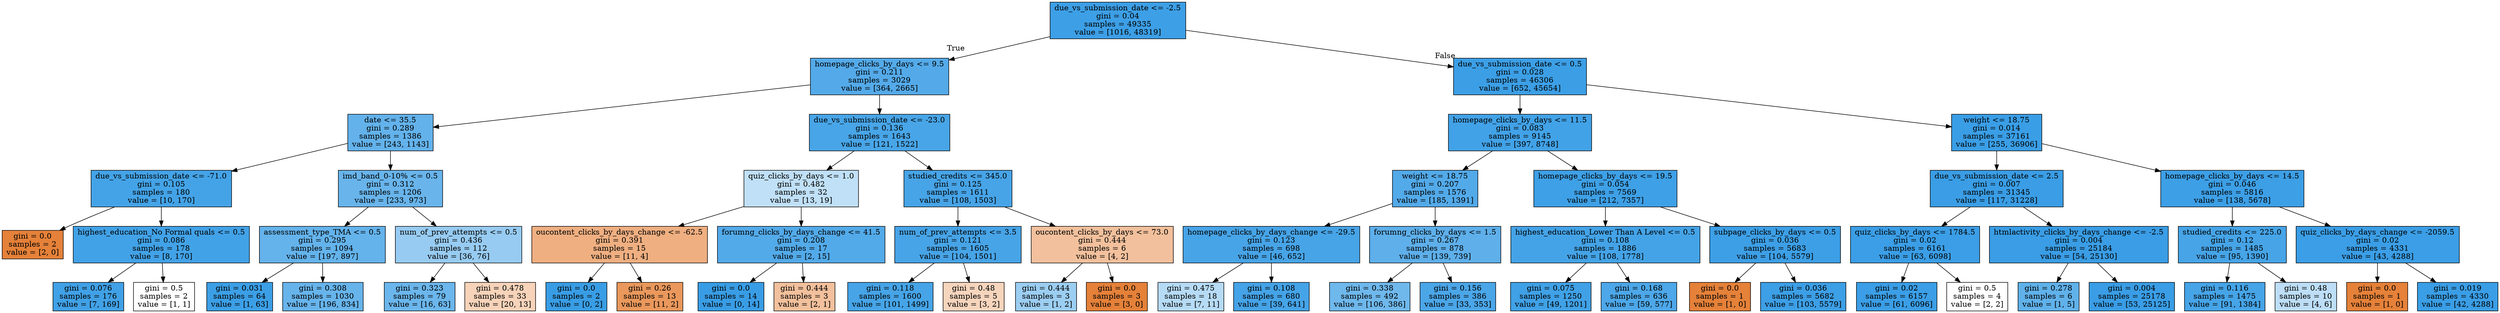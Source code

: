 digraph Tree {
node [shape=box, style="filled", color="black"] ;
0 [label="due_vs_submission_date <= -2.5\ngini = 0.04\nsamples = 49335\nvalue = [1016, 48319]", fillcolor="#399de5fa"] ;
1 [label="homepage_clicks_by_days <= 9.5\ngini = 0.211\nsamples = 3029\nvalue = [364, 2665]", fillcolor="#399de5dc"] ;
0 -> 1 [labeldistance=2.5, labelangle=45, headlabel="True"] ;
2 [label="date <= 35.5\ngini = 0.289\nsamples = 1386\nvalue = [243, 1143]", fillcolor="#399de5c9"] ;
1 -> 2 ;
3 [label="due_vs_submission_date <= -71.0\ngini = 0.105\nsamples = 180\nvalue = [10, 170]", fillcolor="#399de5f0"] ;
2 -> 3 ;
4 [label="gini = 0.0\nsamples = 2\nvalue = [2, 0]", fillcolor="#e58139ff"] ;
3 -> 4 ;
5 [label="highest_education_No Formal quals <= 0.5\ngini = 0.086\nsamples = 178\nvalue = [8, 170]", fillcolor="#399de5f3"] ;
3 -> 5 ;
6 [label="gini = 0.076\nsamples = 176\nvalue = [7, 169]", fillcolor="#399de5f4"] ;
5 -> 6 ;
7 [label="gini = 0.5\nsamples = 2\nvalue = [1, 1]", fillcolor="#e5813900"] ;
5 -> 7 ;
8 [label="imd_band_0-10% <= 0.5\ngini = 0.312\nsamples = 1206\nvalue = [233, 973]", fillcolor="#399de5c2"] ;
2 -> 8 ;
9 [label="assessment_type_TMA <= 0.5\ngini = 0.295\nsamples = 1094\nvalue = [197, 897]", fillcolor="#399de5c7"] ;
8 -> 9 ;
10 [label="gini = 0.031\nsamples = 64\nvalue = [1, 63]", fillcolor="#399de5fb"] ;
9 -> 10 ;
11 [label="gini = 0.308\nsamples = 1030\nvalue = [196, 834]", fillcolor="#399de5c3"] ;
9 -> 11 ;
12 [label="num_of_prev_attempts <= 0.5\ngini = 0.436\nsamples = 112\nvalue = [36, 76]", fillcolor="#399de586"] ;
8 -> 12 ;
13 [label="gini = 0.323\nsamples = 79\nvalue = [16, 63]", fillcolor="#399de5be"] ;
12 -> 13 ;
14 [label="gini = 0.478\nsamples = 33\nvalue = [20, 13]", fillcolor="#e5813959"] ;
12 -> 14 ;
15 [label="due_vs_submission_date <= -23.0\ngini = 0.136\nsamples = 1643\nvalue = [121, 1522]", fillcolor="#399de5eb"] ;
1 -> 15 ;
16 [label="quiz_clicks_by_days <= 1.0\ngini = 0.482\nsamples = 32\nvalue = [13, 19]", fillcolor="#399de551"] ;
15 -> 16 ;
17 [label="oucontent_clicks_by_days_change <= -62.5\ngini = 0.391\nsamples = 15\nvalue = [11, 4]", fillcolor="#e58139a2"] ;
16 -> 17 ;
18 [label="gini = 0.0\nsamples = 2\nvalue = [0, 2]", fillcolor="#399de5ff"] ;
17 -> 18 ;
19 [label="gini = 0.26\nsamples = 13\nvalue = [11, 2]", fillcolor="#e58139d1"] ;
17 -> 19 ;
20 [label="forumng_clicks_by_days_change <= 41.5\ngini = 0.208\nsamples = 17\nvalue = [2, 15]", fillcolor="#399de5dd"] ;
16 -> 20 ;
21 [label="gini = 0.0\nsamples = 14\nvalue = [0, 14]", fillcolor="#399de5ff"] ;
20 -> 21 ;
22 [label="gini = 0.444\nsamples = 3\nvalue = [2, 1]", fillcolor="#e581397f"] ;
20 -> 22 ;
23 [label="studied_credits <= 345.0\ngini = 0.125\nsamples = 1611\nvalue = [108, 1503]", fillcolor="#399de5ed"] ;
15 -> 23 ;
24 [label="num_of_prev_attempts <= 3.5\ngini = 0.121\nsamples = 1605\nvalue = [104, 1501]", fillcolor="#399de5ed"] ;
23 -> 24 ;
25 [label="gini = 0.118\nsamples = 1600\nvalue = [101, 1499]", fillcolor="#399de5ee"] ;
24 -> 25 ;
26 [label="gini = 0.48\nsamples = 5\nvalue = [3, 2]", fillcolor="#e5813955"] ;
24 -> 26 ;
27 [label="oucontent_clicks_by_days <= 73.0\ngini = 0.444\nsamples = 6\nvalue = [4, 2]", fillcolor="#e581397f"] ;
23 -> 27 ;
28 [label="gini = 0.444\nsamples = 3\nvalue = [1, 2]", fillcolor="#399de57f"] ;
27 -> 28 ;
29 [label="gini = 0.0\nsamples = 3\nvalue = [3, 0]", fillcolor="#e58139ff"] ;
27 -> 29 ;
30 [label="due_vs_submission_date <= 0.5\ngini = 0.028\nsamples = 46306\nvalue = [652, 45654]", fillcolor="#399de5fb"] ;
0 -> 30 [labeldistance=2.5, labelangle=-45, headlabel="False"] ;
31 [label="homepage_clicks_by_days <= 11.5\ngini = 0.083\nsamples = 9145\nvalue = [397, 8748]", fillcolor="#399de5f3"] ;
30 -> 31 ;
32 [label="weight <= 18.75\ngini = 0.207\nsamples = 1576\nvalue = [185, 1391]", fillcolor="#399de5dd"] ;
31 -> 32 ;
33 [label="homepage_clicks_by_days_change <= -29.5\ngini = 0.123\nsamples = 698\nvalue = [46, 652]", fillcolor="#399de5ed"] ;
32 -> 33 ;
34 [label="gini = 0.475\nsamples = 18\nvalue = [7, 11]", fillcolor="#399de55d"] ;
33 -> 34 ;
35 [label="gini = 0.108\nsamples = 680\nvalue = [39, 641]", fillcolor="#399de5ef"] ;
33 -> 35 ;
36 [label="forumng_clicks_by_days <= 1.5\ngini = 0.267\nsamples = 878\nvalue = [139, 739]", fillcolor="#399de5cf"] ;
32 -> 36 ;
37 [label="gini = 0.338\nsamples = 492\nvalue = [106, 386]", fillcolor="#399de5b9"] ;
36 -> 37 ;
38 [label="gini = 0.156\nsamples = 386\nvalue = [33, 353]", fillcolor="#399de5e7"] ;
36 -> 38 ;
39 [label="homepage_clicks_by_days <= 19.5\ngini = 0.054\nsamples = 7569\nvalue = [212, 7357]", fillcolor="#399de5f8"] ;
31 -> 39 ;
40 [label="highest_education_Lower Than A Level <= 0.5\ngini = 0.108\nsamples = 1886\nvalue = [108, 1778]", fillcolor="#399de5f0"] ;
39 -> 40 ;
41 [label="gini = 0.075\nsamples = 1250\nvalue = [49, 1201]", fillcolor="#399de5f5"] ;
40 -> 41 ;
42 [label="gini = 0.168\nsamples = 636\nvalue = [59, 577]", fillcolor="#399de5e5"] ;
40 -> 42 ;
43 [label="subpage_clicks_by_days <= 0.5\ngini = 0.036\nsamples = 5683\nvalue = [104, 5579]", fillcolor="#399de5fa"] ;
39 -> 43 ;
44 [label="gini = 0.0\nsamples = 1\nvalue = [1, 0]", fillcolor="#e58139ff"] ;
43 -> 44 ;
45 [label="gini = 0.036\nsamples = 5682\nvalue = [103, 5579]", fillcolor="#399de5fa"] ;
43 -> 45 ;
46 [label="weight <= 18.75\ngini = 0.014\nsamples = 37161\nvalue = [255, 36906]", fillcolor="#399de5fd"] ;
30 -> 46 ;
47 [label="due_vs_submission_date <= 2.5\ngini = 0.007\nsamples = 31345\nvalue = [117, 31228]", fillcolor="#399de5fe"] ;
46 -> 47 ;
48 [label="quiz_clicks_by_days <= 1784.5\ngini = 0.02\nsamples = 6161\nvalue = [63, 6098]", fillcolor="#399de5fc"] ;
47 -> 48 ;
49 [label="gini = 0.02\nsamples = 6157\nvalue = [61, 6096]", fillcolor="#399de5fc"] ;
48 -> 49 ;
50 [label="gini = 0.5\nsamples = 4\nvalue = [2, 2]", fillcolor="#e5813900"] ;
48 -> 50 ;
51 [label="htmlactivity_clicks_by_days_change <= -2.5\ngini = 0.004\nsamples = 25184\nvalue = [54, 25130]", fillcolor="#399de5fe"] ;
47 -> 51 ;
52 [label="gini = 0.278\nsamples = 6\nvalue = [1, 5]", fillcolor="#399de5cc"] ;
51 -> 52 ;
53 [label="gini = 0.004\nsamples = 25178\nvalue = [53, 25125]", fillcolor="#399de5fe"] ;
51 -> 53 ;
54 [label="homepage_clicks_by_days <= 14.5\ngini = 0.046\nsamples = 5816\nvalue = [138, 5678]", fillcolor="#399de5f9"] ;
46 -> 54 ;
55 [label="studied_credits <= 225.0\ngini = 0.12\nsamples = 1485\nvalue = [95, 1390]", fillcolor="#399de5ee"] ;
54 -> 55 ;
56 [label="gini = 0.116\nsamples = 1475\nvalue = [91, 1384]", fillcolor="#399de5ee"] ;
55 -> 56 ;
57 [label="gini = 0.48\nsamples = 10\nvalue = [4, 6]", fillcolor="#399de555"] ;
55 -> 57 ;
58 [label="quiz_clicks_by_days_change <= -2059.5\ngini = 0.02\nsamples = 4331\nvalue = [43, 4288]", fillcolor="#399de5fc"] ;
54 -> 58 ;
59 [label="gini = 0.0\nsamples = 1\nvalue = [1, 0]", fillcolor="#e58139ff"] ;
58 -> 59 ;
60 [label="gini = 0.019\nsamples = 4330\nvalue = [42, 4288]", fillcolor="#399de5fd"] ;
58 -> 60 ;
}